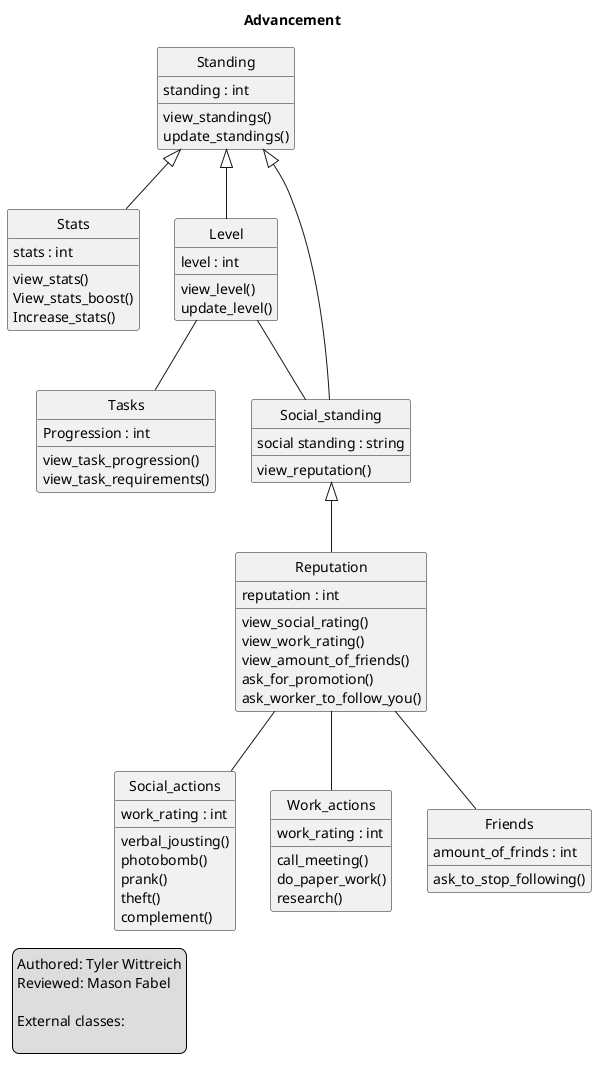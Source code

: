 @startuml

title Advancement
hide circles

legend left
	Authored: Tyler Wittreich
	Reviewed: Mason Fabel

	External classes:

endlegend




class Standing {
view_standings()
update_standings()
standing : int
}



class Stats{
view_stats()
View_stats_boost()
Increase_stats()
stats : int
}

class Level {
level : int
view_level()
update_level()
}



class Tasks{
view_task_progression()
view_task_requirements()
Progression : int
}

class Social_standing{
social standing : string
view_reputation()
}


class Reputation{
reputation : int
view_social_rating()
view_work_rating()
view_amount_of_friends()
ask_for_promotion()
ask_worker_to_follow_you()
}


class Social_actions{
work_rating : int
verbal_jousting()
photobomb()
prank()
theft()
complement()
}

class Work_actions{
work_rating : int
call_meeting()
do_paper_work()
research()
}

class Friends{
amount_of_frinds : int
ask_to_stop_following()
}




Social_standing <|-- Reputation

Reputation -- Work_actions
Reputation -- Social_actions
Reputation -- Friends

Standing <|-- Level
Standing <|-- Social_standing
Standing <|-- Stats


Level -- Tasks
Level -- Social_standing


@enduml
